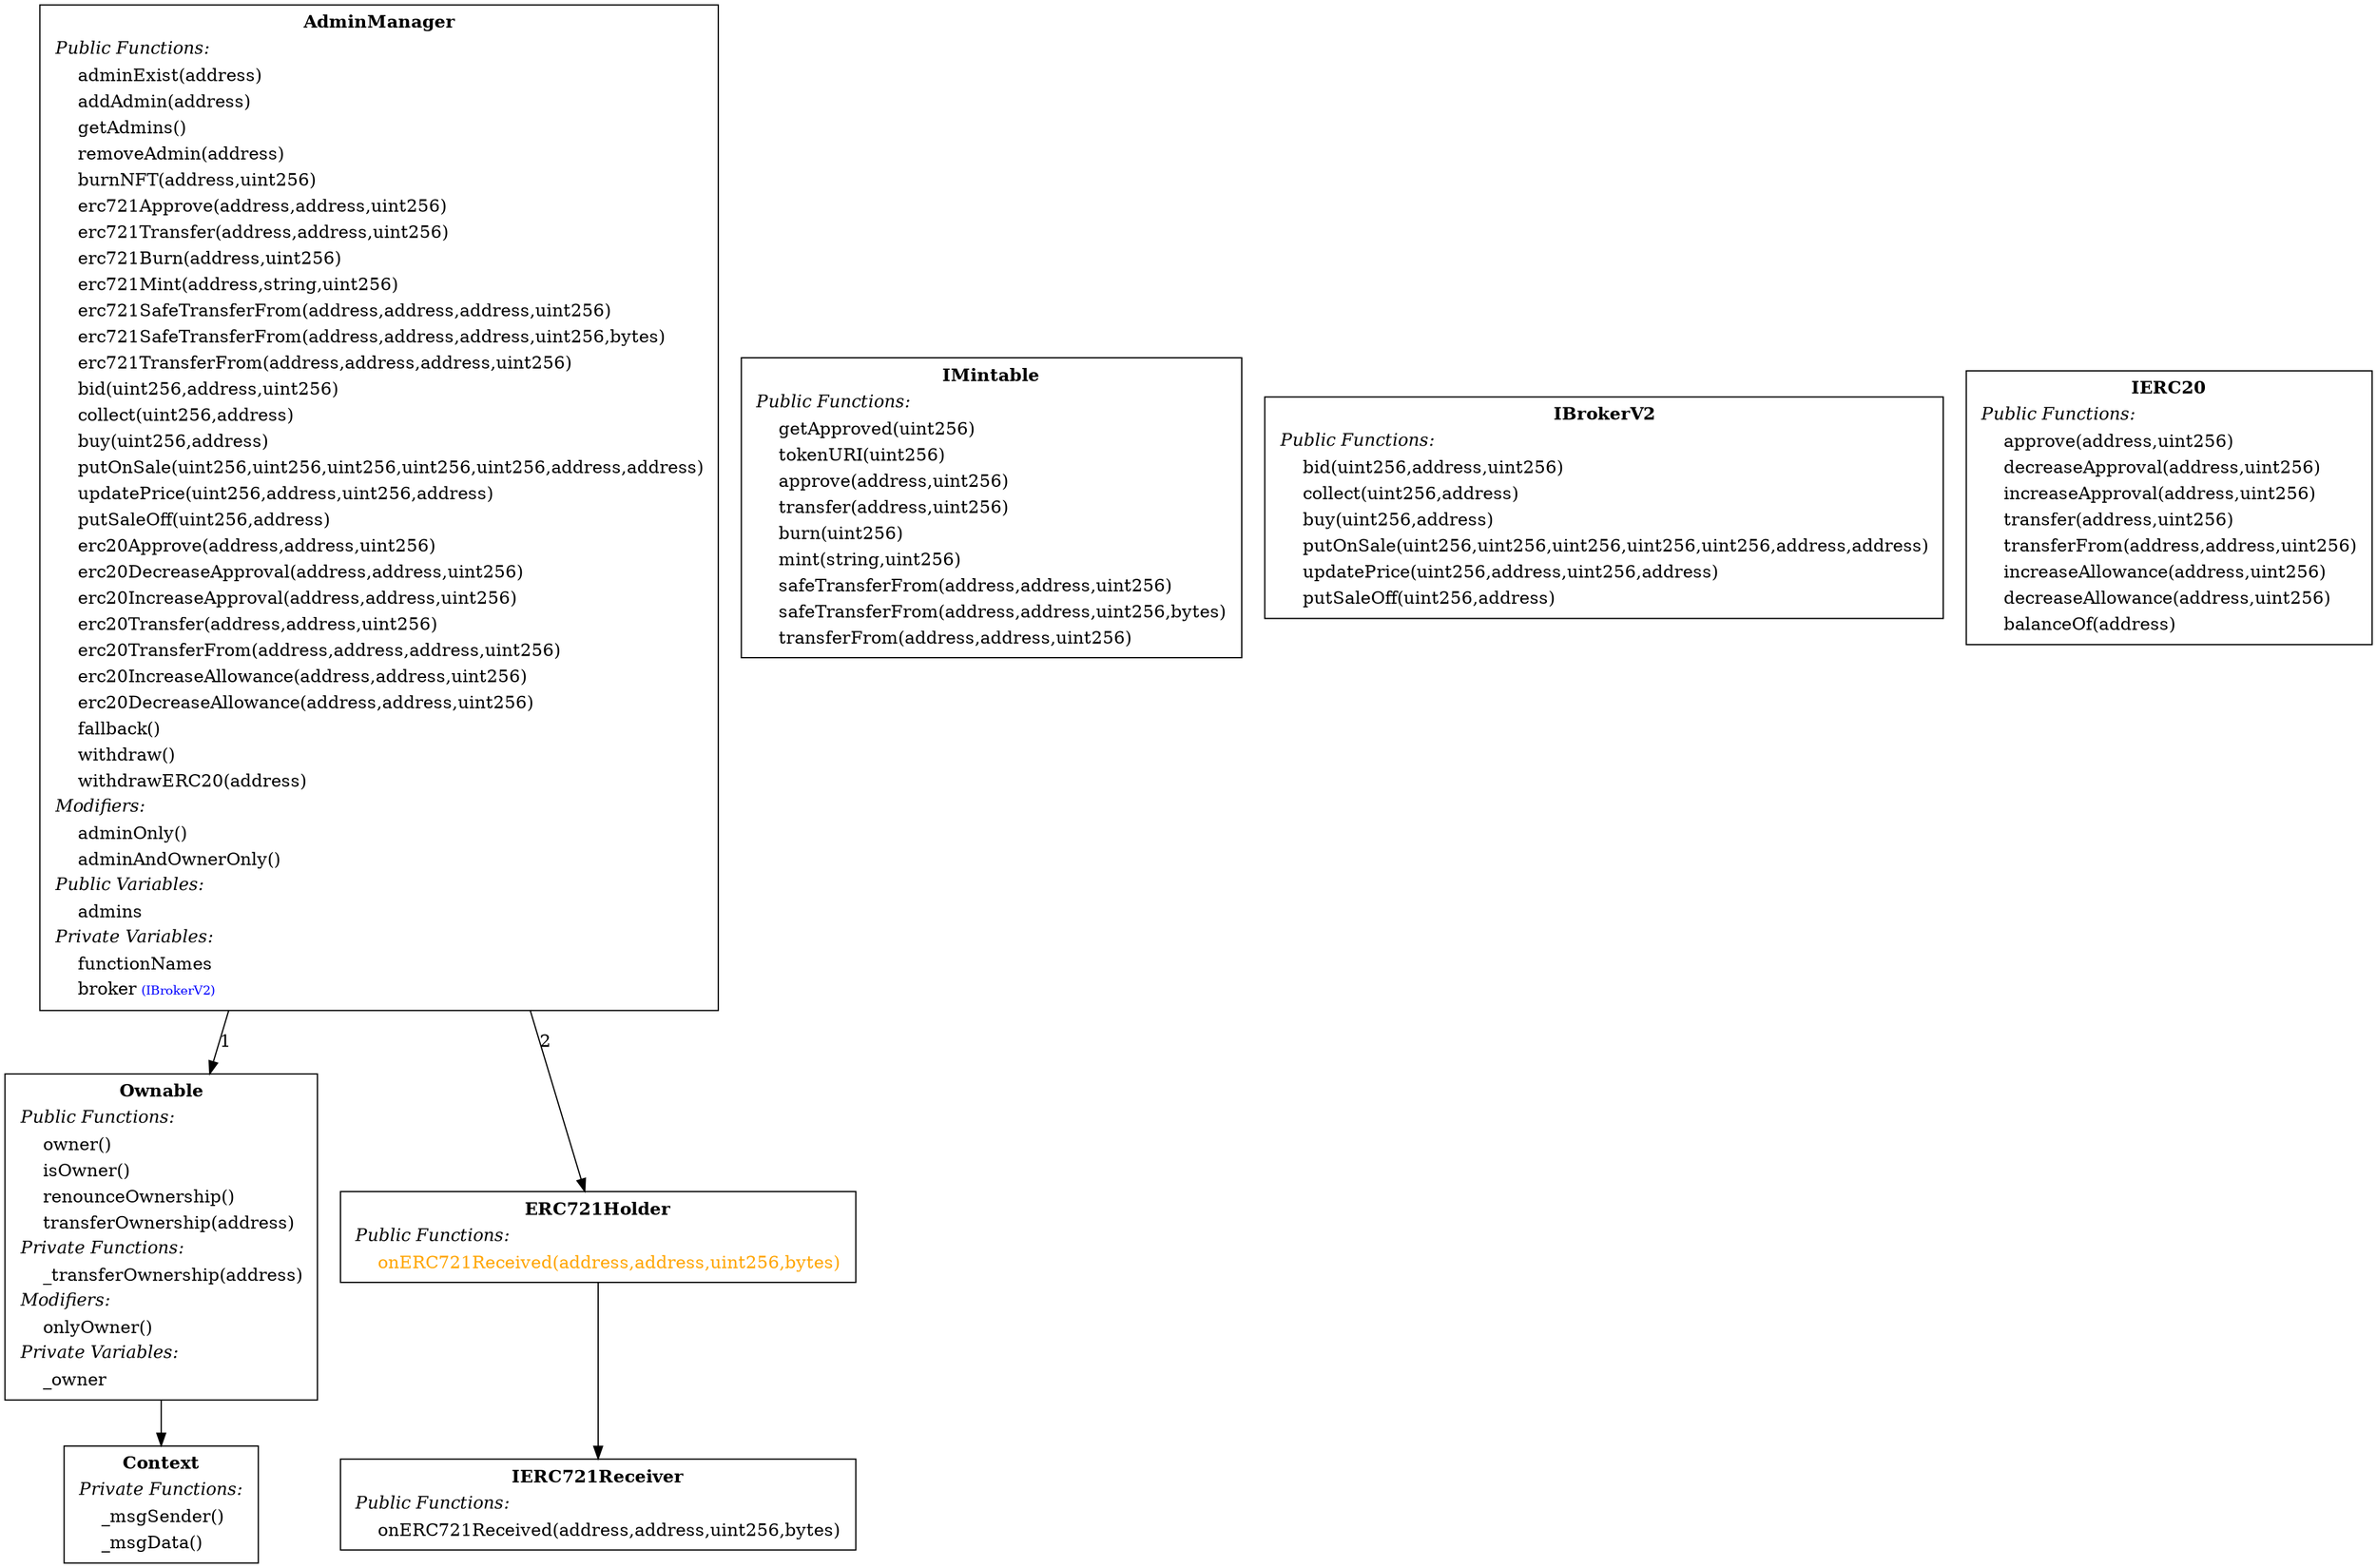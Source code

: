 digraph "" {
Context[shape="box"label=< <TABLE border="0"><TR><TD align="center"><B>Context</B></TD></TR><TR><TD align="left"><I>Private Functions:</I></TD></TR><TR><TD align="left">    _msgSender()</TD></TR><TR><TD align="left">    _msgData()</TD></TR></TABLE> >];

Ownable -> Context;
Ownable[shape="box"label=< <TABLE border="0"><TR><TD align="center"><B>Ownable</B></TD></TR><TR><TD align="left"><I>Public Functions:</I></TD></TR><TR><TD align="left">    owner()</TD></TR><TR><TD align="left">    isOwner()</TD></TR><TR><TD align="left">    renounceOwnership()</TD></TR><TR><TD align="left">    transferOwnership(address)</TD></TR><TR><TD align="left"><I>Private Functions:</I></TD></TR><TR><TD align="left">    _transferOwnership(address)</TD></TR><TR><TD align="left"><I>Modifiers:</I></TD></TR><TR><TD align="left">    onlyOwner()</TD></TR><TR><TD align="left"><I>Private Variables:</I></TD></TR><TR><TD align="left">    _owner</TD></TR></TABLE> >];

IERC721Receiver[shape="box"label=< <TABLE border="0"><TR><TD align="center"><B>IERC721Receiver</B></TD></TR><TR><TD align="left"><I>Public Functions:</I></TD></TR><TR><TD align="left">    onERC721Received(address,address,uint256,bytes)</TD></TR></TABLE> >];

ERC721Holder -> IERC721Receiver;
ERC721Holder[shape="box"label=< <TABLE border="0"><TR><TD align="center"><B>ERC721Holder</B></TD></TR><TR><TD align="left"><I>Public Functions:</I></TD></TR><TR><TD align="left"><font color="#FFA500">    onERC721Received(address,address,uint256,bytes)</font></TD></TR></TABLE> >];

IMintable[shape="box"label=< <TABLE border="0"><TR><TD align="center"><B>IMintable</B></TD></TR><TR><TD align="left"><I>Public Functions:</I></TD></TR><TR><TD align="left">    getApproved(uint256)</TD></TR><TR><TD align="left">    tokenURI(uint256)</TD></TR><TR><TD align="left">    approve(address,uint256)</TD></TR><TR><TD align="left">    transfer(address,uint256)</TD></TR><TR><TD align="left">    burn(uint256)</TD></TR><TR><TD align="left">    mint(string,uint256)</TD></TR><TR><TD align="left">    safeTransferFrom(address,address,uint256)</TD></TR><TR><TD align="left">    safeTransferFrom(address,address,uint256,bytes)</TD></TR><TR><TD align="left">    transferFrom(address,address,uint256)</TD></TR></TABLE> >];

IBrokerV2[shape="box"label=< <TABLE border="0"><TR><TD align="center"><B>IBrokerV2</B></TD></TR><TR><TD align="left"><I>Public Functions:</I></TD></TR><TR><TD align="left">    bid(uint256,address,uint256)</TD></TR><TR><TD align="left">    collect(uint256,address)</TD></TR><TR><TD align="left">    buy(uint256,address)</TD></TR><TR><TD align="left">    putOnSale(uint256,uint256,uint256,uint256,uint256,address,address)</TD></TR><TR><TD align="left">    updatePrice(uint256,address,uint256,address)</TD></TR><TR><TD align="left">    putSaleOff(uint256,address)</TD></TR></TABLE> >];

IERC20[shape="box"label=< <TABLE border="0"><TR><TD align="center"><B>IERC20</B></TD></TR><TR><TD align="left"><I>Public Functions:</I></TD></TR><TR><TD align="left">    approve(address,uint256)</TD></TR><TR><TD align="left">    decreaseApproval(address,uint256)</TD></TR><TR><TD align="left">    increaseApproval(address,uint256)</TD></TR><TR><TD align="left">    transfer(address,uint256)</TD></TR><TR><TD align="left">    transferFrom(address,address,uint256)</TD></TR><TR><TD align="left">    increaseAllowance(address,uint256)</TD></TR><TR><TD align="left">    decreaseAllowance(address,uint256)</TD></TR><TR><TD align="left">    balanceOf(address)</TD></TR></TABLE> >];

AdminManager -> Ownable [ label="1" ];
AdminManager -> ERC721Holder [ label="2" ];
AdminManager[shape="box"label=< <TABLE border="0"><TR><TD align="center"><B>AdminManager</B></TD></TR><TR><TD align="left"><I>Public Functions:</I></TD></TR><TR><TD align="left">    adminExist(address)</TD></TR><TR><TD align="left">    addAdmin(address)</TD></TR><TR><TD align="left">    getAdmins()</TD></TR><TR><TD align="left">    removeAdmin(address)</TD></TR><TR><TD align="left">    burnNFT(address,uint256)</TD></TR><TR><TD align="left">    erc721Approve(address,address,uint256)</TD></TR><TR><TD align="left">    erc721Transfer(address,address,uint256)</TD></TR><TR><TD align="left">    erc721Burn(address,uint256)</TD></TR><TR><TD align="left">    erc721Mint(address,string,uint256)</TD></TR><TR><TD align="left">    erc721SafeTransferFrom(address,address,address,uint256)</TD></TR><TR><TD align="left">    erc721SafeTransferFrom(address,address,address,uint256,bytes)</TD></TR><TR><TD align="left">    erc721TransferFrom(address,address,address,uint256)</TD></TR><TR><TD align="left">    bid(uint256,address,uint256)</TD></TR><TR><TD align="left">    collect(uint256,address)</TD></TR><TR><TD align="left">    buy(uint256,address)</TD></TR><TR><TD align="left">    putOnSale(uint256,uint256,uint256,uint256,uint256,address,address)</TD></TR><TR><TD align="left">    updatePrice(uint256,address,uint256,address)</TD></TR><TR><TD align="left">    putSaleOff(uint256,address)</TD></TR><TR><TD align="left">    erc20Approve(address,address,uint256)</TD></TR><TR><TD align="left">    erc20DecreaseApproval(address,address,uint256)</TD></TR><TR><TD align="left">    erc20IncreaseApproval(address,address,uint256)</TD></TR><TR><TD align="left">    erc20Transfer(address,address,uint256)</TD></TR><TR><TD align="left">    erc20TransferFrom(address,address,address,uint256)</TD></TR><TR><TD align="left">    erc20IncreaseAllowance(address,address,uint256)</TD></TR><TR><TD align="left">    erc20DecreaseAllowance(address,address,uint256)</TD></TR><TR><TD align="left">    fallback()</TD></TR><TR><TD align="left">    withdraw()</TD></TR><TR><TD align="left">    withdrawERC20(address)</TD></TR><TR><TD align="left"><I>Modifiers:</I></TD></TR><TR><TD align="left">    adminOnly()</TD></TR><TR><TD align="left">    adminAndOwnerOnly()</TD></TR><TR><TD align="left"><I>Public Variables:</I></TD></TR><TR><TD align="left">    admins</TD></TR><TR><TD align="left"><I>Private Variables:</I></TD></TR><TR><TD align="left">    functionNames</TD></TR><TR><TD align="left">    broker<font color="blue" POINT-SIZE="10"> (IBrokerV2)</font></TD></TR></TABLE> >];

}